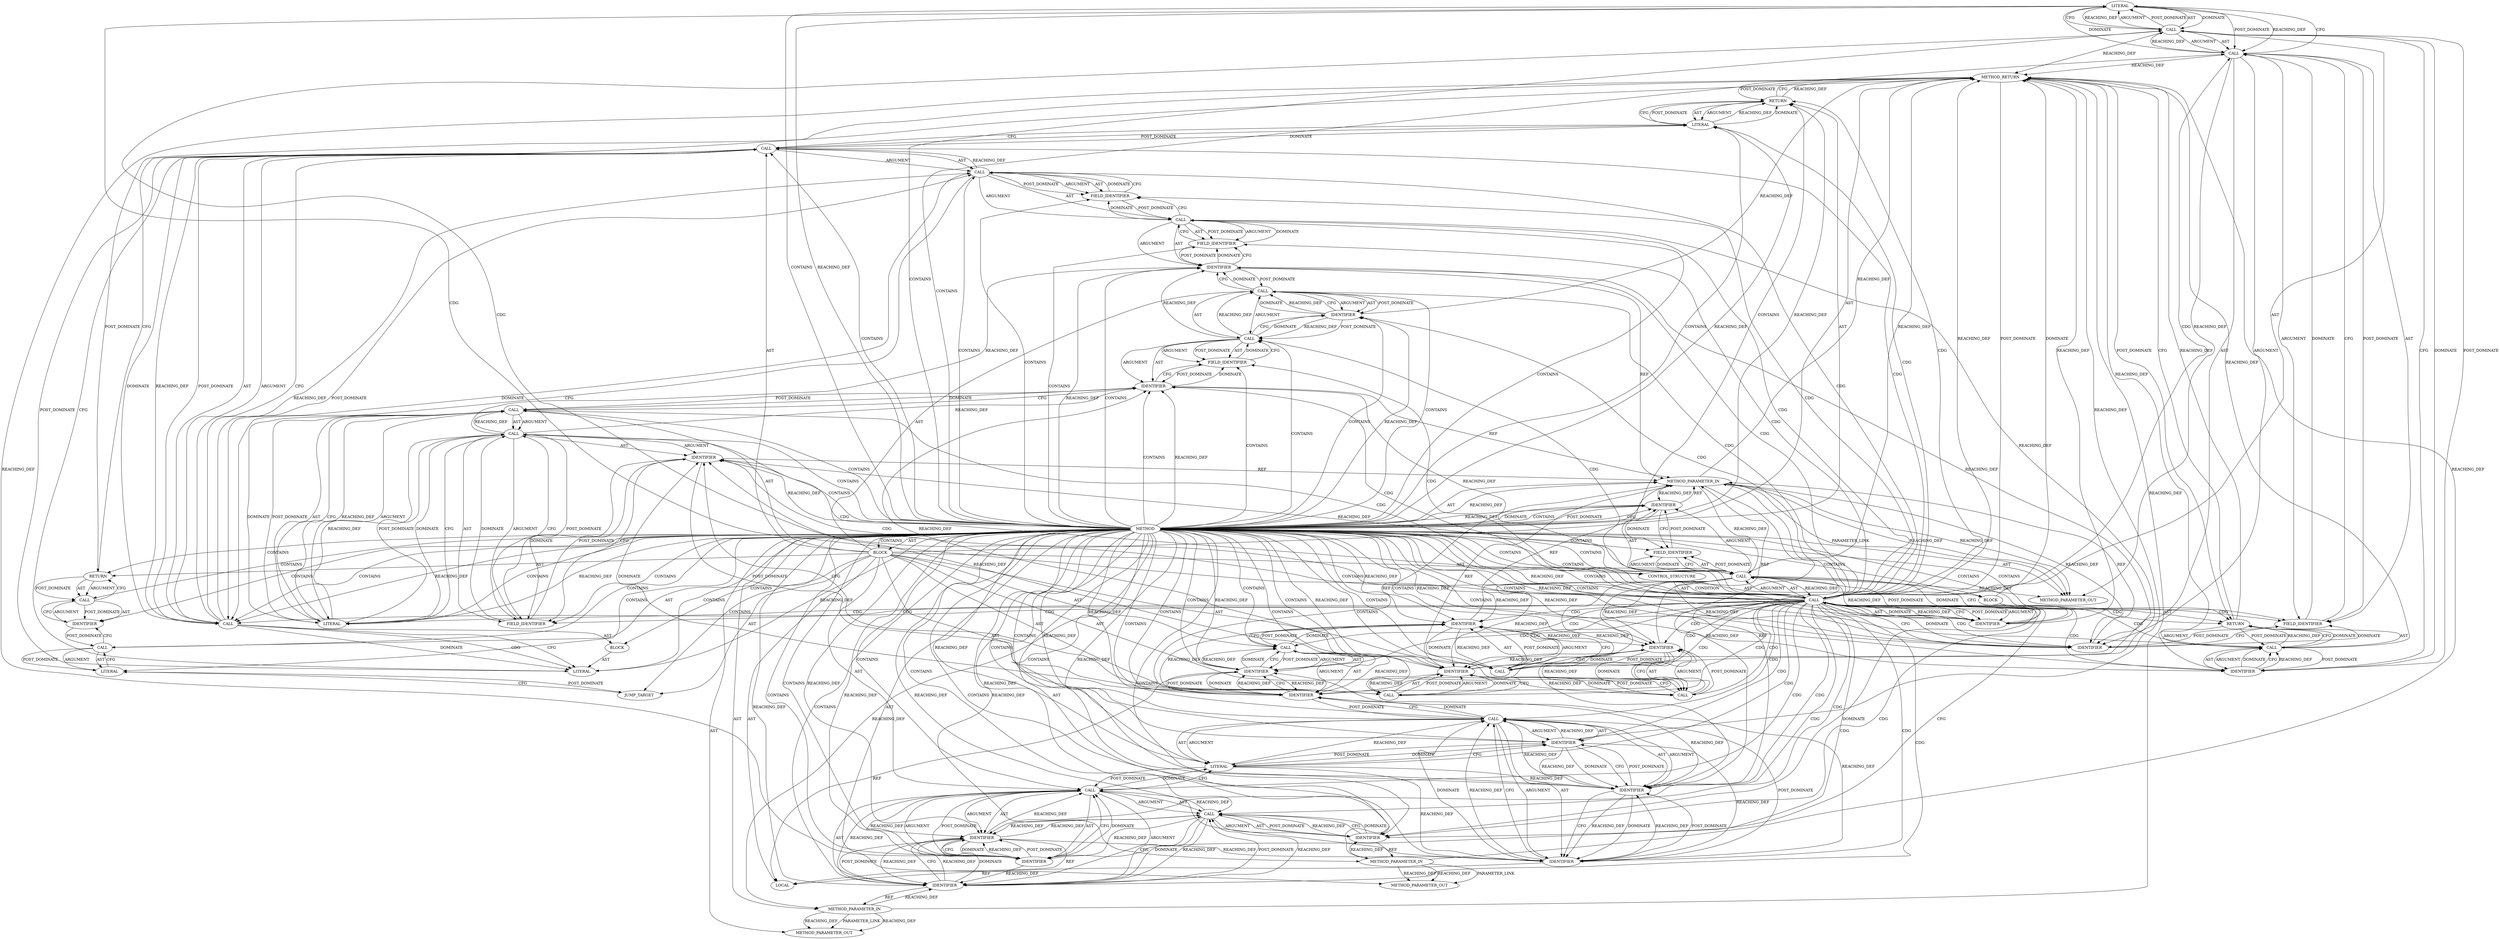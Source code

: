 digraph {
  7886 [label=LITERAL ORDER=2 ARGUMENT_INDEX=2 CODE="\"protocol error, unexpected session_reconnect_ok\"" COLUMN_NUMBER=20 LINE_NUMBER=2393 TYPE_FULL_NAME="char"]
  7905 [label=IDENTIFIER ORDER=1 ARGUMENT_INDEX=1 CODE="con" COLUMN_NUMBER=22 LINE_NUMBER=2402 TYPE_FULL_NAME="ceph_connection*" NAME="con"]
  7924 [label=FIELD_IDENTIFIER ORDER=2 ARGUMENT_INDEX=2 CODE="v2" COLUMN_NUMBER=2 LINE_NUMBER=2408 CANONICAL_NAME="v2"]
  7907 [label=IDENTIFIER ORDER=1 ARGUMENT_INDEX=1 CODE="con" COLUMN_NUMBER=23 LINE_NUMBER=2403 TYPE_FULL_NAME="ceph_connection*" NAME="con"]
  7891 [label=CALL ORDER=1 ARGUMENT_INDEX=1 CODE="&p" COLUMN_NUMBER=22 METHOD_FULL_NAME="<operator>.addressOf" LINE_NUMBER=2397 TYPE_FULL_NAME="<empty>" DISPATCH_TYPE="STATIC_DISPATCH" SIGNATURE="" NAME="<operator>.addressOf"]
  7894 [label=IDENTIFIER ORDER=3 ARGUMENT_INDEX=3 CODE="seq" COLUMN_NUMBER=31 LINE_NUMBER=2397 TYPE_FULL_NAME="u64" NAME="seq"]
  7879 [label=FIELD_IDENTIFIER ORDER=2 ARGUMENT_INDEX=2 CODE="state" COLUMN_NUMBER=6 LINE_NUMBER=2392 CANONICAL_NAME="state"]
  7892 [label=IDENTIFIER ORDER=1 ARGUMENT_INDEX=1 CODE="p" COLUMN_NUMBER=23 LINE_NUMBER=2397 TYPE_FULL_NAME="void*" NAME="p"]
  7931 [label=JUMP_TARGET ORDER=13 PARSER_TYPE_NAME="CASTLabelStatement" ARGUMENT_INDEX=-1 CODE="bad:
	pr_err(\"failed to decode session_reconnect_ok\\n\");" COLUMN_NUMBER=1 LINE_NUMBER=2411 NAME="bad"]
  7919 [label=IDENTIFIER ORDER=2 ARGUMENT_INDEX=2 CODE="CEPH_CON_S_OPEN" COLUMN_NUMBER=15 LINE_NUMBER=2407 TYPE_FULL_NAME="ANY" NAME="CEPH_CON_S_OPEN"]
  7878 [label=IDENTIFIER ORDER=1 ARGUMENT_INDEX=1 CODE="con" COLUMN_NUMBER=6 LINE_NUMBER=2392 TYPE_FULL_NAME="ceph_connection*" NAME="con"]
  7921 [label=CALL ORDER=1 ARGUMENT_INDEX=1 CODE="con->v2.out_state" COLUMN_NUMBER=2 METHOD_FULL_NAME="<operator>.fieldAccess" LINE_NUMBER=2408 TYPE_FULL_NAME="<empty>" DISPATCH_TYPE="STATIC_DISPATCH" SIGNATURE="" NAME="<operator>.fieldAccess"]
  13253 [label=METHOD_PARAMETER_OUT ORDER=1 CODE="struct ceph_connection *con" IS_VARIADIC=false COLUMN_NUMBER=41 LINE_NUMBER=2387 TYPE_FULL_NAME="ceph_connection*" EVALUATION_STRATEGY="BY_VALUE" INDEX=1 NAME="con"]
  7923 [label=IDENTIFIER ORDER=1 ARGUMENT_INDEX=1 CODE="con" COLUMN_NUMBER=2 LINE_NUMBER=2408 TYPE_FULL_NAME="ceph_connection*" NAME="con"]
  7898 [label=IDENTIFIER ORDER=2 ARGUMENT_INDEX=2 CODE="__func__" COLUMN_NUMBER=31 LINE_NUMBER=2399 TYPE_FULL_NAME="ANY" NAME="__func__"]
  7929 [label=RETURN ORDER=12 ARGUMENT_INDEX=-1 CODE="return 0;" COLUMN_NUMBER=2 LINE_NUMBER=2409]
  7926 [label=CALL ORDER=2 ARGUMENT_INDEX=2 CODE="OUT_S_GET_NEXT" COLUMN_NUMBER=22 METHOD_FULL_NAME="messenger_v2.c:69:69:OUT_S_GET_NEXT:0" LINE_NUMBER=2408 TYPE_FULL_NAME="int" DISPATCH_TYPE="INLINED" SIGNATURE="" NAME="OUT_S_GET_NEXT"]
  7909 [label=IDENTIFIER ORDER=1 ARGUMENT_INDEX=1 CODE="con" COLUMN_NUMBER=17 LINE_NUMBER=2404 TYPE_FULL_NAME="ceph_connection*" NAME="con"]
  7911 [label=CALL ORDER=1 ARGUMENT_INDEX=1 CODE="con->delay" COLUMN_NUMBER=2 METHOD_FULL_NAME="<operator>.indirectFieldAccess" LINE_NUMBER=2405 TYPE_FULL_NAME="<empty>" DISPATCH_TYPE="STATIC_DISPATCH" SIGNATURE="" NAME="<operator>.indirectFieldAccess"]
  7889 [label=IDENTIFIER ORDER=1 ARGUMENT_INDEX=1 CODE="EINVAL" COLUMN_NUMBER=11 LINE_NUMBER=2394 TYPE_FULL_NAME="ANY" NAME="EINVAL"]
  7917 [label=IDENTIFIER ORDER=1 ARGUMENT_INDEX=1 CODE="con" COLUMN_NUMBER=2 LINE_NUMBER=2407 TYPE_FULL_NAME="ceph_connection*" NAME="con"]
  7902 [label=IDENTIFIER ORDER=1 ARGUMENT_INDEX=1 CODE="con" COLUMN_NUMBER=28 LINE_NUMBER=2400 TYPE_FULL_NAME="ceph_connection*" NAME="con"]
  7920 [label=CALL ORDER=11 ARGUMENT_INDEX=-1 CODE="con->v2.out_state = OUT_S_GET_NEXT" COLUMN_NUMBER=2 METHOD_FULL_NAME="<operator>.assignment" LINE_NUMBER=2408 TYPE_FULL_NAME="<empty>" DISPATCH_TYPE="STATIC_DISPATCH" SIGNATURE="" NAME="<operator>.assignment"]
  7881 [label=BLOCK ORDER=2 ARGUMENT_INDEX=-1 CODE="{
		con->error_msg = \"protocol error, unexpected session_reconnect_ok\";
		return -EINVAL;
	}" COLUMN_NUMBER=53 LINE_NUMBER=2392 TYPE_FULL_NAME="void"]
  7895 [label=IDENTIFIER ORDER=4 ARGUMENT_INDEX=4 CODE="bad" COLUMN_NUMBER=36 LINE_NUMBER=2397 TYPE_FULL_NAME="ANY" NAME="bad"]
  7885 [label=FIELD_IDENTIFIER ORDER=2 ARGUMENT_INDEX=2 CODE="error_msg" COLUMN_NUMBER=3 LINE_NUMBER=2393 CANONICAL_NAME="error_msg"]
  7882 [label=CALL ORDER=1 ARGUMENT_INDEX=-1 CODE="con->error_msg = \"protocol error, unexpected session_reconnect_ok\"" COLUMN_NUMBER=3 METHOD_FULL_NAME="<operator>.assignment" LINE_NUMBER=2393 TYPE_FULL_NAME="<empty>" DISPATCH_TYPE="STATIC_DISPATCH" SIGNATURE="" NAME="<operator>.assignment"]
  13255 [label=METHOD_PARAMETER_OUT ORDER=3 CODE="void *end" IS_VARIADIC=false COLUMN_NUMBER=15 LINE_NUMBER=2388 TYPE_FULL_NAME="void*" EVALUATION_STRATEGY="BY_VALUE" INDEX=3 NAME="end"]
  7935 [label=CALL ORDER=1 ARGUMENT_INDEX=-1 CODE="-EINVAL" COLUMN_NUMBER=9 METHOD_FULL_NAME="<operator>.minus" LINE_NUMBER=2413 TYPE_FULL_NAME="<empty>" DISPATCH_TYPE="STATIC_DISPATCH" SIGNATURE="" NAME="<operator>.minus"]
  7936 [label=IDENTIFIER ORDER=1 ARGUMENT_INDEX=1 CODE="EINVAL" COLUMN_NUMBER=10 LINE_NUMBER=2413 TYPE_FULL_NAME="ANY" NAME="EINVAL"]
  7914 [label=LITERAL ORDER=2 ARGUMENT_INDEX=2 CODE="0" COLUMN_NUMBER=15 LINE_NUMBER=2405 TYPE_FULL_NAME="int"]
  7884 [label=IDENTIFIER ORDER=1 ARGUMENT_INDEX=1 CODE="con" COLUMN_NUMBER=3 LINE_NUMBER=2393 TYPE_FULL_NAME="ceph_connection*" NAME="con"]
  7918 [label=FIELD_IDENTIFIER ORDER=2 ARGUMENT_INDEX=2 CODE="state" COLUMN_NUMBER=2 LINE_NUMBER=2407 CANONICAL_NAME="state"]
  7873 [label=BLOCK ORDER=4 ARGUMENT_INDEX=-1 CODE="{
	u64 seq;

	if (con->state != CEPH_CON_S_V2_SESSION_RECONNECT) {
		con->error_msg = \"protocol error, unexpected session_reconnect_ok\";
		return -EINVAL;
	}

	ceph_decode_64_safe(&p, end, seq, bad);

	dout(\"%s con %p seq %llu\\n\", __func__, con, seq);
	ceph_con_discard_requeued(con, seq);

	clear_in_sign_kvecs(con);
	clear_out_sign_kvecs(con);
	free_conn_bufs(con);
	con->delay = 0;  /* reset backoff memory */

	con->state = CEPH_CON_S_OPEN;
	con->v2.out_state = OUT_S_GET_NEXT;
	return 0;

bad:
	pr_err(\"failed to decode session_reconnect_ok\\n\");
	return -EINVAL;
}" COLUMN_NUMBER=1 LINE_NUMBER=2389 TYPE_FULL_NAME="void"]
  7937 [label=METHOD_RETURN ORDER=5 CODE="RET" COLUMN_NUMBER=1 LINE_NUMBER=2387 TYPE_FULL_NAME="int" EVALUATION_STRATEGY="BY_VALUE"]
  7928 [label=LITERAL ORDER=1 ARGUMENT_INDEX=1 CODE="6" COLUMN_NUMBER=22 LINE_NUMBER=2408 TYPE_FULL_NAME="int"]
  7877 [label=CALL ORDER=1 ARGUMENT_INDEX=1 CODE="con->state" COLUMN_NUMBER=6 METHOD_FULL_NAME="<operator>.indirectFieldAccess" LINE_NUMBER=2392 TYPE_FULL_NAME="<empty>" DISPATCH_TYPE="STATIC_DISPATCH" SIGNATURE="" NAME="<operator>.indirectFieldAccess"]
  7933 [label=LITERAL ORDER=1 ARGUMENT_INDEX=1 CODE="\"failed to decode session_reconnect_ok\\n\"" COLUMN_NUMBER=9 LINE_NUMBER=2412 TYPE_FULL_NAME="char"]
  7874 [label=LOCAL ORDER=1 CODE="u64 seq" COLUMN_NUMBER=6 LINE_NUMBER=2390 TYPE_FULL_NAME="u64" NAME="seq"]
  7872 [label=METHOD_PARAMETER_IN ORDER=3 CODE="void *end" IS_VARIADIC=false COLUMN_NUMBER=15 LINE_NUMBER=2388 TYPE_FULL_NAME="void*" EVALUATION_STRATEGY="BY_VALUE" INDEX=3 NAME="end"]
  13254 [label=METHOD_PARAMETER_OUT ORDER=2 CODE="void *p" IS_VARIADIC=false COLUMN_NUMBER=6 LINE_NUMBER=2388 TYPE_FULL_NAME="void*" EVALUATION_STRATEGY="BY_VALUE" INDEX=2 NAME="p"]
  7870 [label=METHOD_PARAMETER_IN ORDER=1 CODE="struct ceph_connection *con" IS_VARIADIC=false COLUMN_NUMBER=41 LINE_NUMBER=2387 TYPE_FULL_NAME="ceph_connection*" EVALUATION_STRATEGY="BY_VALUE" INDEX=1 NAME="con"]
  7913 [label=FIELD_IDENTIFIER ORDER=2 ARGUMENT_INDEX=2 CODE="delay" COLUMN_NUMBER=2 LINE_NUMBER=2405 CANONICAL_NAME="delay"]
  7922 [label=CALL ORDER=1 ARGUMENT_INDEX=1 CODE="con->v2" COLUMN_NUMBER=2 METHOD_FULL_NAME="<operator>.indirectFieldAccess" LINE_NUMBER=2408 TYPE_FULL_NAME="<empty>" DISPATCH_TYPE="STATIC_DISPATCH" SIGNATURE="" NAME="<operator>.indirectFieldAccess"]
  7903 [label=IDENTIFIER ORDER=2 ARGUMENT_INDEX=2 CODE="seq" COLUMN_NUMBER=33 LINE_NUMBER=2400 TYPE_FULL_NAME="u64" NAME="seq"]
  7904 [label=CALL ORDER=6 ARGUMENT_INDEX=-1 CODE="clear_in_sign_kvecs(con)" COLUMN_NUMBER=2 METHOD_FULL_NAME="clear_in_sign_kvecs" LINE_NUMBER=2402 TYPE_FULL_NAME="<empty>" DISPATCH_TYPE="STATIC_DISPATCH" SIGNATURE="" NAME="clear_in_sign_kvecs"]
  7890 [label=CALL ORDER=3 ARGUMENT_INDEX=-1 CODE="ceph_decode_64_safe(&p, end, seq, bad)" COLUMN_NUMBER=2 METHOD_FULL_NAME="ceph_decode_64_safe" LINE_NUMBER=2397 TYPE_FULL_NAME="<empty>" DISPATCH_TYPE="STATIC_DISPATCH" SIGNATURE="" NAME="ceph_decode_64_safe"]
  7930 [label=LITERAL ORDER=1 ARGUMENT_INDEX=-1 CODE="0" COLUMN_NUMBER=9 LINE_NUMBER=2409 TYPE_FULL_NAME="int"]
  7906 [label=CALL ORDER=7 ARGUMENT_INDEX=-1 CODE="clear_out_sign_kvecs(con)" COLUMN_NUMBER=2 METHOD_FULL_NAME="clear_out_sign_kvecs" LINE_NUMBER=2403 TYPE_FULL_NAME="<empty>" DISPATCH_TYPE="STATIC_DISPATCH" SIGNATURE="" NAME="clear_out_sign_kvecs"]
  7888 [label=CALL ORDER=1 ARGUMENT_INDEX=-1 CODE="-EINVAL" COLUMN_NUMBER=10 METHOD_FULL_NAME="<operator>.minus" LINE_NUMBER=2394 TYPE_FULL_NAME="<empty>" DISPATCH_TYPE="STATIC_DISPATCH" SIGNATURE="" NAME="<operator>.minus"]
  7900 [label=IDENTIFIER ORDER=4 ARGUMENT_INDEX=4 CODE="seq" COLUMN_NUMBER=46 LINE_NUMBER=2399 TYPE_FULL_NAME="u64" NAME="seq"]
  7875 [label=CONTROL_STRUCTURE CONTROL_STRUCTURE_TYPE="IF" ORDER=2 PARSER_TYPE_NAME="CASTIfStatement" ARGUMENT_INDEX=-1 CODE="if (con->state != CEPH_CON_S_V2_SESSION_RECONNECT)" COLUMN_NUMBER=2 LINE_NUMBER=2392]
  7897 [label=LITERAL ORDER=1 ARGUMENT_INDEX=1 CODE="\"%s con %p seq %llu\\n\"" COLUMN_NUMBER=7 LINE_NUMBER=2399 TYPE_FULL_NAME="char"]
  7896 [label=CALL ORDER=4 ARGUMENT_INDEX=-1 CODE="dout(\"%s con %p seq %llu\\n\", __func__, con, seq)" COLUMN_NUMBER=2 METHOD_FULL_NAME="dout" LINE_NUMBER=2399 TYPE_FULL_NAME="<empty>" DISPATCH_TYPE="STATIC_DISPATCH" SIGNATURE="" NAME="dout"]
  7932 [label=CALL ORDER=14 ARGUMENT_INDEX=-1 CODE="pr_err(\"failed to decode session_reconnect_ok\\n\")" COLUMN_NUMBER=2 METHOD_FULL_NAME="pr_err" LINE_NUMBER=2412 TYPE_FULL_NAME="<empty>" DISPATCH_TYPE="STATIC_DISPATCH" SIGNATURE="" NAME="pr_err"]
  7887 [label=RETURN ORDER=2 ARGUMENT_INDEX=-1 CODE="return -EINVAL;" COLUMN_NUMBER=3 LINE_NUMBER=2394]
  7899 [label=IDENTIFIER ORDER=3 ARGUMENT_INDEX=3 CODE="con" COLUMN_NUMBER=41 LINE_NUMBER=2399 TYPE_FULL_NAME="ceph_connection*" NAME="con"]
  7880 [label=IDENTIFIER ORDER=2 ARGUMENT_INDEX=2 CODE="CEPH_CON_S_V2_SESSION_RECONNECT" COLUMN_NUMBER=20 LINE_NUMBER=2392 TYPE_FULL_NAME="ANY" NAME="CEPH_CON_S_V2_SESSION_RECONNECT"]
  7893 [label=IDENTIFIER ORDER=2 ARGUMENT_INDEX=2 CODE="end" COLUMN_NUMBER=26 LINE_NUMBER=2397 TYPE_FULL_NAME="void*" NAME="end"]
  7871 [label=METHOD_PARAMETER_IN ORDER=2 CODE="void *p" IS_VARIADIC=false COLUMN_NUMBER=6 LINE_NUMBER=2388 TYPE_FULL_NAME="void*" EVALUATION_STRATEGY="BY_VALUE" INDEX=2 NAME="p"]
  7916 [label=CALL ORDER=1 ARGUMENT_INDEX=1 CODE="con->state" COLUMN_NUMBER=2 METHOD_FULL_NAME="<operator>.indirectFieldAccess" LINE_NUMBER=2407 TYPE_FULL_NAME="<empty>" DISPATCH_TYPE="STATIC_DISPATCH" SIGNATURE="" NAME="<operator>.indirectFieldAccess"]
  7901 [label=CALL ORDER=5 ARGUMENT_INDEX=-1 CODE="ceph_con_discard_requeued(con, seq)" COLUMN_NUMBER=2 METHOD_FULL_NAME="ceph_con_discard_requeued" LINE_NUMBER=2400 TYPE_FULL_NAME="<empty>" DISPATCH_TYPE="STATIC_DISPATCH" SIGNATURE="" NAME="ceph_con_discard_requeued"]
  7912 [label=IDENTIFIER ORDER=1 ARGUMENT_INDEX=1 CODE="con" COLUMN_NUMBER=2 LINE_NUMBER=2405 TYPE_FULL_NAME="ceph_connection*" NAME="con"]
  7927 [label=BLOCK ORDER=1 ARGUMENT_INDEX=1 CODE="<empty>" TYPE_FULL_NAME="void"]
  7910 [label=CALL ORDER=9 ARGUMENT_INDEX=-1 CODE="con->delay = 0" COLUMN_NUMBER=2 METHOD_FULL_NAME="<operator>.assignment" LINE_NUMBER=2405 TYPE_FULL_NAME="<empty>" DISPATCH_TYPE="STATIC_DISPATCH" SIGNATURE="" NAME="<operator>.assignment"]
  7908 [label=CALL ORDER=8 ARGUMENT_INDEX=-1 CODE="free_conn_bufs(con)" COLUMN_NUMBER=2 METHOD_FULL_NAME="free_conn_bufs" LINE_NUMBER=2404 TYPE_FULL_NAME="<empty>" DISPATCH_TYPE="STATIC_DISPATCH" SIGNATURE="" NAME="free_conn_bufs"]
  7883 [label=CALL ORDER=1 ARGUMENT_INDEX=1 CODE="con->error_msg" COLUMN_NUMBER=3 METHOD_FULL_NAME="<operator>.indirectFieldAccess" LINE_NUMBER=2393 TYPE_FULL_NAME="<empty>" DISPATCH_TYPE="STATIC_DISPATCH" SIGNATURE="" NAME="<operator>.indirectFieldAccess"]
  7915 [label=CALL ORDER=10 ARGUMENT_INDEX=-1 CODE="con->state = CEPH_CON_S_OPEN" COLUMN_NUMBER=2 METHOD_FULL_NAME="<operator>.assignment" LINE_NUMBER=2407 TYPE_FULL_NAME="<empty>" DISPATCH_TYPE="STATIC_DISPATCH" SIGNATURE="" NAME="<operator>.assignment"]
  7876 [label=CALL ORDER=1 ARGUMENT_INDEX=-1 CODE="con->state != CEPH_CON_S_V2_SESSION_RECONNECT" COLUMN_NUMBER=6 METHOD_FULL_NAME="<operator>.notEquals" LINE_NUMBER=2392 TYPE_FULL_NAME="<empty>" DISPATCH_TYPE="STATIC_DISPATCH" SIGNATURE="" NAME="<operator>.notEquals"]
  7934 [label=RETURN ORDER=15 ARGUMENT_INDEX=-1 CODE="return -EINVAL;" COLUMN_NUMBER=2 LINE_NUMBER=2413]
  7925 [label=FIELD_IDENTIFIER ORDER=2 ARGUMENT_INDEX=2 CODE="out_state" COLUMN_NUMBER=2 LINE_NUMBER=2408 CANONICAL_NAME="out_state"]
  7869 [label=METHOD COLUMN_NUMBER=1 LINE_NUMBER=2387 COLUMN_NUMBER_END=21 IS_EXTERNAL=false SIGNATURE="int process_session_reconnect_ok (ceph_connection*,void*,void*)" NAME="process_session_reconnect_ok" AST_PARENT_TYPE="TYPE_DECL" AST_PARENT_FULL_NAME="messenger_v2.c:<global>" ORDER=96 CODE="static int process_session_reconnect_ok(struct ceph_connection *con,
					void *p, void *end)
{
	u64 seq;

	if (con->state != CEPH_CON_S_V2_SESSION_RECONNECT) {
		con->error_msg = \"protocol error, unexpected session_reconnect_ok\";
		return -EINVAL;
	}

	ceph_decode_64_safe(&p, end, seq, bad);

	dout(\"%s con %p seq %llu\\n\", __func__, con, seq);
	ceph_con_discard_requeued(con, seq);

	clear_in_sign_kvecs(con);
	clear_out_sign_kvecs(con);
	free_conn_bufs(con);
	con->delay = 0;  /* reset backoff memory */

	con->state = CEPH_CON_S_OPEN;
	con->v2.out_state = OUT_S_GET_NEXT;
	return 0;

bad:
	pr_err(\"failed to decode session_reconnect_ok\\n\");
	return -EINVAL;
}" FULL_NAME="process_session_reconnect_ok" LINE_NUMBER_END=2408 FILENAME="messenger_v2.c"]
  7906 -> 7907 [label=AST ]
  7869 -> 7903 [label=REACHING_DEF VARIABLE=""]
  7917 -> 7910 [label=POST_DOMINATE ]
  7934 -> 7935 [label=POST_DOMINATE ]
  7871 -> 13254 [label=PARAMETER_LINK ]
  7876 -> 7910 [label=CDG ]
  7935 -> 7934 [label=CFG ]
  7869 -> 7922 [label=CONTAINS ]
  7926 -> 7928 [label=DOMINATE ]
  7869 -> 7919 [label=CONTAINS ]
  7869 -> 7933 [label=CONTAINS ]
  7881 -> 7887 [label=AST ]
  7900 -> 7899 [label=REACHING_DEF VARIABLE="seq"]
  7869 -> 7900 [label=REACHING_DEF VARIABLE=""]
  7890 -> 7891 [label=AST ]
  7895 -> 7937 [label=REACHING_DEF VARIABLE="bad"]
  7869 -> 7925 [label=CONTAINS ]
  7918 -> 7916 [label=DOMINATE ]
  7869 -> 7930 [label=CONTAINS ]
  7869 -> 7929 [label=CONTAINS ]
  7920 -> 7926 [label=ARGUMENT ]
  7869 -> 7903 [label=CONTAINS ]
  7899 -> 7870 [label=REF ]
  7914 -> 7911 [label=REACHING_DEF VARIABLE="0"]
  7899 -> 7902 [label=REACHING_DEF VARIABLE="con"]
  7869 -> 7885 [label=CONTAINS ]
  7902 -> 7901 [label=REACHING_DEF VARIABLE="con"]
  7918 -> 7916 [label=CFG ]
  7903 -> 7902 [label=POST_DOMINATE ]
  7869 -> 7870 [label=AST ]
  7883 -> 7884 [label=AST ]
  7933 -> 7932 [label=CFG ]
  7873 -> 7929 [label=AST ]
  7869 -> 7913 [label=CONTAINS ]
  7883 -> 7885 [label=ARGUMENT ]
  7930 -> 7929 [label=REACHING_DEF VARIABLE="0"]
  7920 -> 7926 [label=POST_DOMINATE ]
  7869 -> 7902 [label=REACHING_DEF VARIABLE=""]
  7882 -> 7886 [label=ARGUMENT ]
  7905 -> 7870 [label=REF ]
  7912 -> 7913 [label=DOMINATE ]
  7877 -> 13253 [label=REACHING_DEF VARIABLE="con->state"]
  7922 -> 7923 [label=ARGUMENT ]
  7878 -> 7879 [label=DOMINATE ]
  7883 -> 7882 [label=REACHING_DEF VARIABLE="con->error_msg"]
  7919 -> 7915 [label=DOMINATE ]
  7916 -> 7919 [label=CFG ]
  7889 -> 7937 [label=REACHING_DEF VARIABLE="EINVAL"]
  7869 -> 7878 [label=CFG ]
  7910 -> 7914 [label=POST_DOMINATE ]
  7897 -> 7900 [label=REACHING_DEF VARIABLE="\"%s con %p seq %llu\\n\""]
  7876 -> 7883 [label=CDG ]
  7893 -> 7894 [label=CFG ]
  7895 -> 7890 [label=CFG ]
  7909 -> 7923 [label=REACHING_DEF VARIABLE="con"]
  7890 -> 7891 [label=ARGUMENT ]
  7869 -> 7892 [label=REACHING_DEF VARIABLE=""]
  7869 -> 7876 [label=CONTAINS ]
  7914 -> 7910 [label=CFG ]
  7880 -> 7877 [label=REACHING_DEF VARIABLE="CEPH_CON_S_V2_SESSION_RECONNECT"]
  7877 -> 7880 [label=DOMINATE ]
  7877 -> 7879 [label=AST ]
  7875 -> 7881 [label=AST ]
  7908 -> 7909 [label=AST ]
  7876 -> 7908 [label=CDG ]
  7869 -> 7928 [label=CONTAINS ]
  7877 -> 7899 [label=REACHING_DEF VARIABLE="con->state"]
  7930 -> 7929 [label=DOMINATE ]
  7882 -> 7889 [label=CFG ]
  7887 -> 7888 [label=POST_DOMINATE ]
  7890 -> 7894 [label=AST ]
  7870 -> 7899 [label=REACHING_DEF VARIABLE="con"]
  7869 -> 7934 [label=CONTAINS ]
  7932 -> 7933 [label=POST_DOMINATE ]
  7909 -> 7922 [label=REACHING_DEF VARIABLE="con"]
  7915 -> 7916 [label=ARGUMENT ]
  7904 -> 7907 [label=CFG ]
  7915 -> 7916 [label=AST ]
  7869 -> 7912 [label=REACHING_DEF VARIABLE=""]
  7921 -> 7926 [label=DOMINATE ]
  7911 -> 7913 [label=POST_DOMINATE ]
  7894 -> 7891 [label=REACHING_DEF VARIABLE="seq"]
  7903 -> 7901 [label=REACHING_DEF VARIABLE="seq"]
  7882 -> 7883 [label=ARGUMENT ]
  7893 -> 7894 [label=REACHING_DEF VARIABLE="end"]
  7907 -> 7906 [label=REACHING_DEF VARIABLE="con"]
  7883 -> 7884 [label=ARGUMENT ]
  7869 -> 7930 [label=REACHING_DEF VARIABLE=""]
  7878 -> 7869 [label=POST_DOMINATE ]
  7907 -> 7904 [label=POST_DOMINATE ]
  7896 -> 7900 [label=ARGUMENT ]
  7887 -> 7888 [label=AST ]
  7912 -> 7870 [label=REF ]
  7890 -> 7894 [label=ARGUMENT ]
  7876 -> 7924 [label=CDG ]
  7909 -> 7912 [label=REACHING_DEF VARIABLE="con"]
  7936 -> 7932 [label=POST_DOMINATE ]
  7889 -> 7882 [label=POST_DOMINATE ]
  7880 -> 7937 [label=REACHING_DEF VARIABLE="CEPH_CON_S_V2_SESSION_RECONNECT"]
  7926 -> 7928 [label=CDG ]
  7869 -> 7914 [label=CONTAINS ]
  7869 -> 7888 [label=CONTAINS ]
  7898 -> 7937 [label=REACHING_DEF VARIABLE="__func__"]
  7904 -> 7907 [label=DOMINATE ]
  7899 -> 7896 [label=REACHING_DEF VARIABLE="con"]
  7873 -> 7931 [label=AST ]
  7869 -> 7902 [label=CONTAINS ]
  7905 -> 7904 [label=CFG ]
  7876 -> 7905 [label=CDG ]
  7869 -> 7878 [label=REACHING_DEF VARIABLE=""]
  7869 -> 7929 [label=REACHING_DEF VARIABLE=""]
  7888 -> 7889 [label=POST_DOMINATE ]
  7896 -> 7897 [label=ARGUMENT ]
  7876 -> 7892 [label=DOMINATE ]
  7869 -> 7873 [label=CONTAINS ]
  7901 -> 7902 [label=AST ]
  7922 -> 7923 [label=AST ]
  7869 -> 7937 [label=AST ]
  7877 -> 7878 [label=ARGUMENT ]
  7876 -> 7929 [label=CDG ]
  7915 -> 7923 [label=CFG ]
  7895 -> 7890 [label=DOMINATE ]
  7893 -> 7894 [label=DOMINATE ]
  7873 -> 7901 [label=AST ]
  7869 -> 7904 [label=CONTAINS ]
  7920 -> 7921 [label=AST ]
  7883 -> 7885 [label=POST_DOMINATE ]
  7906 -> 7909 [label=CFG ]
  7869 -> 7897 [label=CONTAINS ]
  7899 -> 7900 [label=DOMINATE ]
  7897 -> 7898 [label=DOMINATE ]
  7876 -> 7889 [label=CDG ]
  7890 -> 7895 [label=AST ]
  7905 -> 7907 [label=REACHING_DEF VARIABLE="con"]
  7926 -> 7920 [label=CFG ]
  7926 -> 7927 [label=AST ]
  7876 -> 7880 [label=POST_DOMINATE ]
  7922 -> 7925 [label=CFG ]
  7909 -> 7906 [label=POST_DOMINATE ]
  7902 -> 7870 [label=REF ]
  7879 -> 7877 [label=DOMINATE ]
  7882 -> 7886 [label=POST_DOMINATE ]
  7873 -> 7915 [label=AST ]
  7901 -> 7903 [label=AST ]
  7897 -> 7899 [label=REACHING_DEF VARIABLE="\"%s con %p seq %llu\\n\""]
  7911 -> 7912 [label=ARGUMENT ]
  7932 -> 7936 [label=CFG ]
  7887 -> 7888 [label=ARGUMENT ]
  7877 -> 7878 [label=AST ]
  7903 -> 7902 [label=REACHING_DEF VARIABLE="seq"]
  7870 -> 7877 [label=REACHING_DEF VARIABLE="con"]
  7894 -> 7890 [label=REACHING_DEF VARIABLE="seq"]
  7883 -> 7886 [label=CFG ]
  7911 -> 7910 [label=REACHING_DEF VARIABLE="con->delay"]
  7869 -> 13255 [label=AST ]
  7922 -> 7925 [label=DOMINATE ]
  7890 -> 7895 [label=ARGUMENT ]
  7924 -> 7922 [label=DOMINATE ]
  7869 -> 7905 [label=CONTAINS ]
  7905 -> 7904 [label=DOMINATE ]
  7882 -> 7889 [label=DOMINATE ]
  7896 -> 7898 [label=AST ]
  7901 -> 7903 [label=POST_DOMINATE ]
  7869 -> 7898 [label=CONTAINS ]
  7889 -> 7888 [label=DOMINATE ]
  7869 -> 7872 [label=REACHING_DEF VARIABLE=""]
  7922 -> 7924 [label=AST ]
  7908 -> 7909 [label=POST_DOMINATE ]
  7900 -> 7874 [label=REF ]
  7876 -> 7907 [label=CDG ]
  7869 -> 7895 [label=CONTAINS ]
  7925 -> 7921 [label=DOMINATE ]
  7869 -> 7915 [label=CONTAINS ]
  7906 -> 7909 [label=DOMINATE ]
  7869 -> 7919 [label=REACHING_DEF VARIABLE=""]
  7935 -> 7936 [label=ARGUMENT ]
  7869 -> 7879 [label=CONTAINS ]
  7869 -> 7923 [label=REACHING_DEF VARIABLE=""]
  7872 -> 7937 [label=REACHING_DEF VARIABLE="end"]
  7869 -> 7921 [label=CONTAINS ]
  7920 -> 7930 [label=DOMINATE ]
  7873 -> 7875 [label=AST ]
  7883 -> 7937 [label=REACHING_DEF VARIABLE="con->error_msg"]
  7871 -> 13254 [label=REACHING_DEF VARIABLE="p"]
  7871 -> 13254 [label=REACHING_DEF VARIABLE="p"]
  7919 -> 7937 [label=REACHING_DEF VARIABLE="CEPH_CON_S_OPEN"]
  7869 -> 7890 [label=CONTAINS ]
  7876 -> 7888 [label=CDG ]
  7909 -> 7870 [label=REF ]
  7911 -> 7914 [label=DOMINATE ]
  7898 -> 7899 [label=REACHING_DEF VARIABLE="__func__"]
  7904 -> 7905 [label=AST ]
  7873 -> 7906 [label=AST ]
  7911 -> 7913 [label=AST ]
  7892 -> 7891 [label=REACHING_DEF VARIABLE="p"]
  7886 -> 7882 [label=DOMINATE ]
  7905 -> 7904 [label=REACHING_DEF VARIABLE="con"]
  7877 -> 7902 [label=REACHING_DEF VARIABLE="con->state"]
  7884 -> 7870 [label=REF ]
  7902 -> 7903 [label=DOMINATE ]
  7920 -> 7928 [label=POST_DOMINATE ]
  7876 -> 7892 [label=CDG ]
  7873 -> 7890 [label=AST ]
  7876 -> 7896 [label=CDG ]
  7937 -> 7887 [label=POST_DOMINATE ]
  7891 -> 7893 [label=CFG ]
  7921 -> 7925 [label=POST_DOMINATE ]
  7886 -> 7882 [label=CFG ]
  7902 -> 7903 [label=REACHING_DEF VARIABLE="con"]
  7884 -> 7885 [label=CFG ]
  7901 -> 7905 [label=DOMINATE ]
  7869 -> 7926 [label=CONTAINS ]
  7869 -> 7895 [label=REACHING_DEF VARIABLE=""]
  7930 -> 7920 [label=POST_DOMINATE ]
  7907 -> 7909 [label=REACHING_DEF VARIABLE="con"]
  7885 -> 7883 [label=DOMINATE ]
  7887 -> 7937 [label=CFG ]
  7893 -> 7891 [label=POST_DOMINATE ]
  7876 -> 7916 [label=CDG ]
  7869 -> 7936 [label=CONTAINS ]
  7873 -> 7874 [label=AST ]
  7869 -> 7899 [label=CONTAINS ]
  7890 -> 7893 [label=ARGUMENT ]
  7891 -> 7892 [label=ARGUMENT ]
  7876 -> 7937 [label=DOMINATE ]
  7934 -> 7937 [label=CFG ]
  7906 -> 7907 [label=ARGUMENT ]
  7876 -> 7886 [label=CDG ]
  7869 -> 7878 [label=DOMINATE ]
  7911 -> 7923 [label=REACHING_DEF VARIABLE="con->delay"]
  7919 -> 7916 [label=REACHING_DEF VARIABLE="CEPH_CON_S_OPEN"]
  7893 -> 7890 [label=REACHING_DEF VARIABLE="end"]
  7894 -> 7893 [label=POST_DOMINATE ]
  7871 -> 7937 [label=REACHING_DEF VARIABLE="p"]
  7921 -> 7920 [label=REACHING_DEF VARIABLE="con->v2.out_state"]
  7910 -> 7914 [label=AST ]
  7869 -> 7926 [label=REACHING_DEF VARIABLE=""]
  7911 -> 7912 [label=AST ]
  7869 -> 7909 [label=CONTAINS ]
  7899 -> 7900 [label=CFG ]
  7876 -> 7880 [label=AST ]
  7899 -> 7898 [label=POST_DOMINATE ]
  7876 -> 7898 [label=CDG ]
  7869 -> 7896 [label=CONTAINS ]
  7916 -> 7918 [label=AST ]
  7900 -> 7896 [label=DOMINATE ]
  7869 -> 7871 [label=AST ]
  7929 -> 7937 [label=CFG ]
  7936 -> 7935 [label=CFG ]
  7901 -> 7903 [label=ARGUMENT ]
  7869 -> 7875 [label=CONTAINS ]
  7910 -> 7917 [label=DOMINATE ]
  7919 -> 7915 [label=REACHING_DEF VARIABLE="CEPH_CON_S_OPEN"]
  7909 -> 7917 [label=REACHING_DEF VARIABLE="con"]
  7926 -> 7920 [label=DOMINATE ]
  7901 -> 7902 [label=ARGUMENT ]
  7921 -> 7926 [label=CFG ]
  7876 -> 7903 [label=CDG ]
  7912 -> 7908 [label=POST_DOMINATE ]
  7869 -> 13254 [label=AST ]
  7906 -> 7907 [label=POST_DOMINATE ]
  7869 -> 7910 [label=CONTAINS ]
  7872 -> 7893 [label=REACHING_DEF VARIABLE="end"]
  7877 -> 7909 [label=REACHING_DEF VARIABLE="con->state"]
  7876 -> 7895 [label=CDG ]
  7885 -> 7884 [label=POST_DOMINATE ]
  7925 -> 7921 [label=CFG ]
  7931 -> 7933 [label=CFG ]
  7924 -> 7922 [label=CFG ]
  7876 -> 7911 [label=CDG ]
  7915 -> 7919 [label=ARGUMENT ]
  7869 -> 7893 [label=REACHING_DEF VARIABLE=""]
  7888 -> 7937 [label=REACHING_DEF VARIABLE="-EINVAL"]
  7890 -> 7897 [label=DOMINATE ]
  7876 -> 7887 [label=CDG ]
  7876 -> 7921 [label=CDG ]
  7877 -> 7884 [label=REACHING_DEF VARIABLE="con->state"]
  7907 -> 7906 [label=DOMINATE ]
  7872 -> 13255 [label=REACHING_DEF VARIABLE="end"]
  7872 -> 13255 [label=REACHING_DEF VARIABLE="end"]
  7923 -> 7924 [label=DOMINATE ]
  7869 -> 7891 [label=CONTAINS ]
  7896 -> 7897 [label=AST ]
  7869 -> 7923 [label=CONTAINS ]
  7876 -> 7900 [label=CDG ]
  7934 -> 7935 [label=AST ]
  7916 -> 7915 [label=REACHING_DEF VARIABLE="con->state"]
  7869 -> 7881 [label=CONTAINS ]
  7873 -> 7910 [label=AST ]
  7890 -> 7895 [label=POST_DOMINATE ]
  7876 -> 7906 [label=CDG ]
  7914 -> 7910 [label=REACHING_DEF VARIABLE="0"]
  7916 -> 7923 [label=REACHING_DEF VARIABLE="con->state"]
  7869 -> 7880 [label=REACHING_DEF VARIABLE=""]
  7877 -> 7907 [label=REACHING_DEF VARIABLE="con->state"]
  7937 -> 7876 [label=POST_DOMINATE ]
  7869 -> 7878 [label=CONTAINS ]
  7873 -> 7934 [label=AST ]
  7869 -> 7889 [label=CONTAINS ]
  7872 -> 13255 [label=PARAMETER_LINK ]
  7905 -> 7901 [label=POST_DOMINATE ]
  7893 -> 7891 [label=REACHING_DEF VARIABLE="end"]
  7875 -> 7876 [label=AST ]
  7869 -> 7884 [label=CONTAINS ]
  7869 -> 7892 [label=CONTAINS ]
  7886 -> 7883 [label=POST_DOMINATE ]
  7876 -> 7926 [label=CDG ]
  7870 -> 7884 [label=REACHING_DEF VARIABLE="con"]
  7916 -> 7919 [label=DOMINATE ]
  7899 -> 7900 [label=REACHING_DEF VARIABLE="con"]
  7876 -> 7892 [label=CFG ]
  7909 -> 7908 [label=DOMINATE ]
  7869 -> 7920 [label=CONTAINS ]
  7923 -> 7924 [label=CFG ]
  7873 -> 7896 [label=AST ]
  7870 -> 13253 [label=PARAMETER_LINK ]
  7894 -> 7874 [label=REF ]
  7898 -> 7896 [label=REACHING_DEF VARIABLE="__func__"]
  7910 -> 7917 [label=CFG ]
  7902 -> 7905 [label=REACHING_DEF VARIABLE="con"]
  7869 -> 7870 [label=REACHING_DEF VARIABLE=""]
  7869 -> 7917 [label=CONTAINS ]
  7926 -> 7928 [label=CFG ]
  7891 -> 7892 [label=AST ]
  7869 -> 7900 [label=CONTAINS ]
  7876 -> 7894 [label=CDG ]
  7877 -> 7905 [label=REACHING_DEF VARIABLE="con->state"]
  7882 -> 7883 [label=AST ]
  7908 -> 7909 [label=ARGUMENT ]
  7895 -> 7891 [label=REACHING_DEF VARIABLE="bad"]
  7900 -> 7896 [label=REACHING_DEF VARIABLE="seq"]
  7869 -> 7897 [label=REACHING_DEF VARIABLE=""]
  7873 -> 7908 [label=AST ]
  7937 -> 7929 [label=POST_DOMINATE ]
  7896 -> 7898 [label=ARGUMENT ]
  7916 -> 7918 [label=ARGUMENT ]
  7891 -> 7893 [label=DOMINATE ]
  7869 -> 7887 [label=CONTAINS ]
  7896 -> 7899 [label=AST ]
  7932 -> 7933 [label=ARGUMENT ]
  7876 -> 7937 [label=REACHING_DEF VARIABLE="con->state != CEPH_CON_S_V2_SESSION_RECONNECT"]
  7880 -> 7876 [label=DOMINATE ]
  7895 -> 7894 [label=REACHING_DEF VARIABLE="bad"]
  7885 -> 7883 [label=CFG ]
  7910 -> 7914 [label=ARGUMENT ]
  7883 -> 13253 [label=REACHING_DEF VARIABLE="con->error_msg"]
  7921 -> 7925 [label=ARGUMENT ]
  7876 -> 7877 [label=ARGUMENT ]
  7869 -> 7899 [label=REACHING_DEF VARIABLE=""]
  7894 -> 7900 [label=REACHING_DEF VARIABLE="seq"]
  7880 -> 7876 [label=REACHING_DEF VARIABLE="CEPH_CON_S_V2_SESSION_RECONNECT"]
  7869 -> 7898 [label=REACHING_DEF VARIABLE=""]
  7869 -> 7924 [label=CONTAINS ]
  7869 -> 7912 [label=CONTAINS ]
  7904 -> 7905 [label=POST_DOMINATE ]
  7869 -> 7932 [label=CONTAINS ]
  7903 -> 7901 [label=DOMINATE ]
  7878 -> 7879 [label=CFG ]
  7875 -> 7876 [label=CONDITION ]
  7924 -> 7923 [label=POST_DOMINATE ]
  7894 -> 7895 [label=CFG ]
  7877 -> 7937 [label=REACHING_DEF VARIABLE="con->state"]
  7876 -> 7915 [label=CDG ]
  7914 -> 7910 [label=DOMINATE ]
  7898 -> 7899 [label=DOMINATE ]
  7873 -> 7920 [label=AST ]
  7909 -> 7908 [label=CFG ]
  7888 -> 7889 [label=ARGUMENT ]
  7876 -> 7922 [label=CDG ]
  7889 -> 7888 [label=CFG ]
  7869 -> 7889 [label=REACHING_DEF VARIABLE=""]
  7910 -> 7911 [label=ARGUMENT ]
  7923 -> 7915 [label=POST_DOMINATE ]
  7901 -> 7905 [label=CFG ]
  7908 -> 7912 [label=CFG ]
  7903 -> 7874 [label=REF ]
  7876 -> 7913 [label=CDG ]
  7876 -> 7909 [label=CDG ]
  7913 -> 7911 [label=DOMINATE ]
  7876 -> 7899 [label=CDG ]
  7917 -> 7870 [label=REF ]
  7869 -> 7872 [label=AST ]
  7876 -> 7902 [label=CDG ]
  7894 -> 7895 [label=DOMINATE ]
  7880 -> 7877 [label=POST_DOMINATE ]
  7916 -> 7917 [label=ARGUMENT ]
  7869 -> 7894 [label=REACHING_DEF VARIABLE=""]
  7876 -> 7884 [label=CFG ]
  7877 -> 7912 [label=REACHING_DEF VARIABLE="con->state"]
  7915 -> 7923 [label=DOMINATE ]
  7869 -> 7877 [label=CONTAINS ]
  7907 -> 7906 [label=CFG ]
  7882 -> 7937 [label=REACHING_DEF VARIABLE="con->error_msg = \"protocol error, unexpected session_reconnect_ok\""]
  7935 -> 7936 [label=POST_DOMINATE ]
  7915 -> 7919 [label=AST ]
  7877 -> 7917 [label=REACHING_DEF VARIABLE="con->state"]
  7922 -> 7924 [label=POST_DOMINATE ]
  7876 -> 7893 [label=CDG ]
  7869 -> 7909 [label=REACHING_DEF VARIABLE=""]
  7897 -> 7896 [label=REACHING_DEF VARIABLE="\"%s con %p seq %llu\\n\""]
  7917 -> 7918 [label=DOMINATE ]
  7869 -> 7917 [label=REACHING_DEF VARIABLE=""]
  7897 -> 7890 [label=POST_DOMINATE ]
  7876 -> 7901 [label=CDG ]
  7904 -> 7905 [label=ARGUMENT ]
  7932 -> 7933 [label=AST ]
  7927 -> 7928 [label=AST ]
  7891 -> 7894 [label=REACHING_DEF VARIABLE="&p"]
  7869 -> 7871 [label=REACHING_DEF VARIABLE=""]
  7925 -> 7922 [label=POST_DOMINATE ]
  7887 -> 7937 [label=REACHING_DEF VARIABLE="<RET>"]
  7922 -> 7924 [label=ARGUMENT ]
  7876 -> 7885 [label=CDG ]
  7920 -> 7926 [label=AST ]
  7876 -> 7882 [label=CDG ]
  7896 -> 7902 [label=CFG ]
  7896 -> 7902 [label=DOMINATE ]
  7894 -> 7893 [label=REACHING_DEF VARIABLE="seq"]
  7895 -> 7890 [label=REACHING_DEF VARIABLE="bad"]
  7926 -> 7920 [label=REACHING_DEF VARIABLE="OUT_S_GET_NEXT"]
  7869 -> 7907 [label=REACHING_DEF VARIABLE=""]
  7886 -> 7882 [label=REACHING_DEF VARIABLE="\"protocol error, unexpected session_reconnect_ok\""]
  7869 -> 7893 [label=CONTAINS ]
  7869 -> 7873 [label=AST ]
  7921 -> 7922 [label=ARGUMENT ]
  7913 -> 7911 [label=CFG ]
  7892 -> 7871 [label=REF ]
  7923 -> 7870 [label=REF ]
  7912 -> 7913 [label=CFG ]
  7916 -> 7918 [label=POST_DOMINATE ]
  7869 -> 7916 [label=CONTAINS ]
  7898 -> 7899 [label=CFG ]
  7869 -> 7886 [label=CONTAINS ]
  7876 -> 7890 [label=CDG ]
  7877 -> 7879 [label=POST_DOMINATE ]
  7920 -> 7921 [label=ARGUMENT ]
  7907 -> 7870 [label=REF ]
  7870 -> 7878 [label=REACHING_DEF VARIABLE="con"]
  7869 -> 7918 [label=CONTAINS ]
  7877 -> 7880 [label=CFG ]
  7934 -> 7935 [label=ARGUMENT ]
  7869 -> 7907 [label=CONTAINS ]
  7917 -> 7918 [label=CFG ]
  7876 -> 7891 [label=CDG ]
  7869 -> 7906 [label=CONTAINS ]
  7876 -> 7925 [label=CDG ]
  7937 -> 7934 [label=POST_DOMINATE ]
  7921 -> 7925 [label=AST ]
  7869 -> 7931 [label=CONTAINS ]
  7892 -> 7891 [label=CFG ]
  7871 -> 7892 [label=REACHING_DEF VARIABLE="p"]
  7869 -> 7905 [label=REACHING_DEF VARIABLE=""]
  7877 -> 7876 [label=REACHING_DEF VARIABLE="con->state"]
  7873 -> 7904 [label=AST ]
  7869 -> 7884 [label=REACHING_DEF VARIABLE=""]
  7911 -> 7914 [label=CFG ]
  7876 -> 7884 [label=DOMINATE ]
  7914 -> 7911 [label=POST_DOMINATE ]
  7873 -> 7932 [label=AST ]
  7869 -> 7911 [label=CONTAINS ]
  7881 -> 7882 [label=AST ]
  7896 -> 7899 [label=ARGUMENT ]
  7921 -> 7922 [label=AST ]
  7888 -> 7887 [label=REACHING_DEF VARIABLE="-EINVAL"]
  7876 -> 7884 [label=CDG ]
  7891 -> 7890 [label=REACHING_DEF VARIABLE="&p"]
  7891 -> 7892 [label=POST_DOMINATE ]
  7869 -> 7914 [label=REACHING_DEF VARIABLE=""]
  7909 -> 7908 [label=REACHING_DEF VARIABLE="con"]
  7933 -> 7931 [label=POST_DOMINATE ]
  7879 -> 7877 [label=CFG ]
  7918 -> 7917 [label=POST_DOMINATE ]
  7913 -> 7912 [label=POST_DOMINATE ]
  7869 -> 7928 [label=REACHING_DEF VARIABLE=""]
  7893 -> 7872 [label=REF ]
  7900 -> 7896 [label=CFG ]
  7883 -> 7885 [label=AST ]
  7876 -> 7917 [label=CDG ]
  7869 -> 7927 [label=CONTAINS ]
  7929 -> 7930 [label=POST_DOMINATE ]
  7916 -> 7917 [label=AST ]
  7911 -> 7917 [label=REACHING_DEF VARIABLE="con->delay"]
  7926 -> 7921 [label=REACHING_DEF VARIABLE="OUT_S_GET_NEXT"]
  7910 -> 7911 [label=AST ]
  7915 -> 7919 [label=POST_DOMINATE ]
  7898 -> 7900 [label=REACHING_DEF VARIABLE="__func__"]
  7888 -> 7889 [label=AST ]
  7919 -> 7916 [label=POST_DOMINATE ]
  7920 -> 7930 [label=CFG ]
  7879 -> 7878 [label=POST_DOMINATE ]
  7928 -> 7920 [label=CFG ]
  7876 -> 7918 [label=CDG ]
  7870 -> 13253 [label=REACHING_DEF VARIABLE="con"]
  7870 -> 13253 [label=REACHING_DEF VARIABLE="con"]
  7890 -> 7897 [label=CFG ]
  7876 -> 7919 [label=CDG ]
  7876 -> 7877 [label=AST ]
  7890 -> 7893 [label=AST ]
  7878 -> 7870 [label=REF ]
  7900 -> 7899 [label=POST_DOMINATE ]
  7891 -> 7893 [label=REACHING_DEF VARIABLE="&p"]
  7876 -> 7920 [label=CDG ]
  7876 -> 7930 [label=CDG ]
  7880 -> 7876 [label=CFG ]
  7911 -> 7913 [label=ARGUMENT ]
  7908 -> 7912 [label=DOMINATE ]
  7930 -> 7929 [label=CFG ]
  7882 -> 7886 [label=AST ]
  7895 -> 7893 [label=REACHING_DEF VARIABLE="bad"]
  7886 -> 7883 [label=REACHING_DEF VARIABLE="\"protocol error, unexpected session_reconnect_ok\""]
  7870 -> 7937 [label=REACHING_DEF VARIABLE="con"]
  7902 -> 7903 [label=CFG ]
  7902 -> 7896 [label=POST_DOMINATE ]
  7876 -> 7897 [label=CDG ]
  7896 -> 7900 [label=POST_DOMINATE ]
  7929 -> 7930 [label=AST ]
  7869 -> 7882 [label=CONTAINS ]
  7869 -> 7935 [label=CONTAINS ]
  7888 -> 7887 [label=CFG ]
  7929 -> 7930 [label=ARGUMENT ]
  7884 -> 7885 [label=DOMINATE ]
  7900 -> 7903 [label=REACHING_DEF VARIABLE="seq"]
  7883 -> 7886 [label=DOMINATE ]
  7926 -> 7921 [label=POST_DOMINATE ]
  7869 -> 7894 [label=CONTAINS ]
  7877 -> 7879 [label=ARGUMENT ]
  7919 -> 7915 [label=CFG ]
  7869 -> 13253 [label=AST ]
  7935 -> 7936 [label=AST ]
  7896 -> 7900 [label=AST ]
  7876 -> 7912 [label=CDG ]
  7888 -> 7887 [label=DOMINATE ]
  7892 -> 7891 [label=DOMINATE ]
  7869 -> 7908 [label=CONTAINS ]
  7889 -> 7888 [label=REACHING_DEF VARIABLE="EINVAL"]
  7869 -> 7880 [label=CONTAINS ]
  7876 -> 7904 [label=CDG ]
  7895 -> 7894 [label=POST_DOMINATE ]
  7869 -> 7901 [label=CONTAINS ]
  7903 -> 7901 [label=CFG ]
  7869 -> 7886 [label=REACHING_DEF VARIABLE=""]
  7869 -> 7883 [label=CONTAINS ]
  7897 -> 7898 [label=CFG ]
  7929 -> 7937 [label=REACHING_DEF VARIABLE="<RET>"]
  7876 -> 7880 [label=ARGUMENT ]
  7876 -> 7914 [label=CDG ]
  7876 -> 7923 [label=CDG ]
  7898 -> 7897 [label=POST_DOMINATE ]
}
